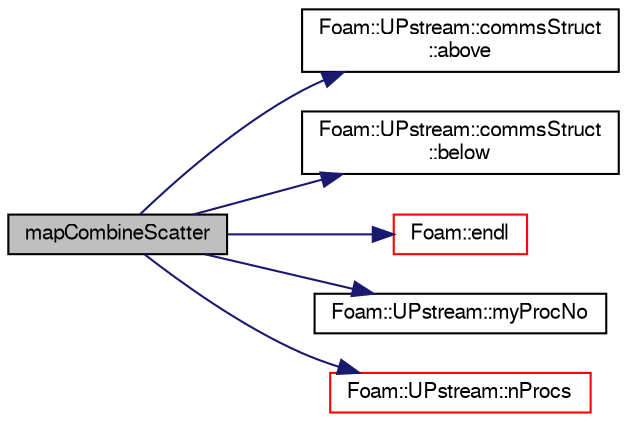 digraph "mapCombineScatter"
{
  bgcolor="transparent";
  edge [fontname="FreeSans",fontsize="10",labelfontname="FreeSans",labelfontsize="10"];
  node [fontname="FreeSans",fontsize="10",shape=record];
  rankdir="LR";
  Node4187 [label="mapCombineScatter",height=0.2,width=0.4,color="black", fillcolor="grey75", style="filled", fontcolor="black"];
  Node4187 -> Node4188 [color="midnightblue",fontsize="10",style="solid",fontname="FreeSans"];
  Node4188 [label="Foam::UPstream::commsStruct\l::above",height=0.2,width=0.4,color="black",URL="$a26274.html#a553c64427f0c4f6000d961214723c14f"];
  Node4187 -> Node4189 [color="midnightblue",fontsize="10",style="solid",fontname="FreeSans"];
  Node4189 [label="Foam::UPstream::commsStruct\l::below",height=0.2,width=0.4,color="black",URL="$a26274.html#afd4ae114527b9c925ffff2c2fe1341dd"];
  Node4187 -> Node4190 [color="midnightblue",fontsize="10",style="solid",fontname="FreeSans"];
  Node4190 [label="Foam::endl",height=0.2,width=0.4,color="red",URL="$a21124.html#a2db8fe02a0d3909e9351bb4275b23ce4",tooltip="Add newline and flush stream. "];
  Node4187 -> Node4192 [color="midnightblue",fontsize="10",style="solid",fontname="FreeSans"];
  Node4192 [label="Foam::UPstream::myProcNo",height=0.2,width=0.4,color="black",URL="$a26270.html#afc74d89573de32a3032c916f8cdd1733",tooltip="Number of this process (starting from masterNo() = 0) "];
  Node4187 -> Node4193 [color="midnightblue",fontsize="10",style="solid",fontname="FreeSans"];
  Node4193 [label="Foam::UPstream::nProcs",height=0.2,width=0.4,color="red",URL="$a26270.html#aada0e04d8127eda8ee95be0772754a4f",tooltip="Number of processes in parallel run. "];
}
